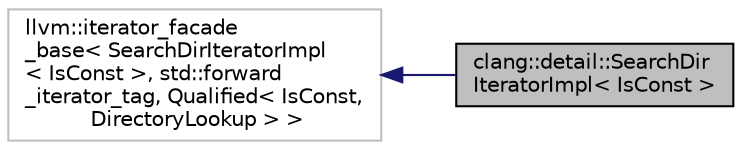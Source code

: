 digraph "clang::detail::SearchDirIteratorImpl&lt; IsConst &gt;"
{
 // LATEX_PDF_SIZE
  bgcolor="transparent";
  edge [fontname="Helvetica",fontsize="10",labelfontname="Helvetica",labelfontsize="10"];
  node [fontname="Helvetica",fontsize="10",shape=record];
  rankdir="LR";
  Node1 [label="clang::detail::SearchDir\lIteratorImpl\< IsConst \>",height=0.2,width=0.4,color="black", fillcolor="grey75", style="filled", fontcolor="black",tooltip="Forward iterator over the search directories of HeaderSearch."];
  Node2 -> Node1 [dir="back",color="midnightblue",fontsize="10",style="solid",fontname="Helvetica"];
  Node2 [label="llvm::iterator_facade\l_base\< SearchDirIteratorImpl\l\< IsConst \>, std::forward\l_iterator_tag, Qualified\< IsConst,\l DirectoryLookup \> \>",height=0.2,width=0.4,color="grey75",tooltip=" "];
}
